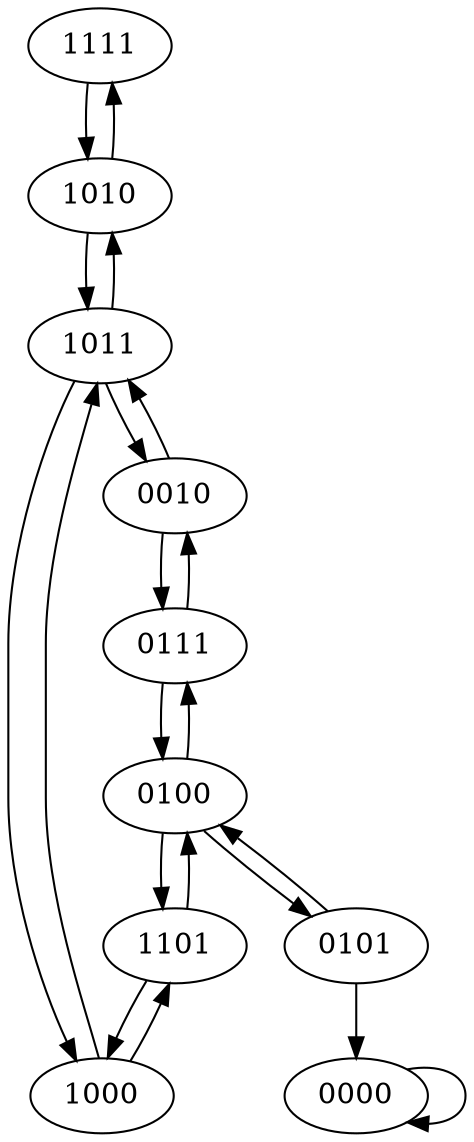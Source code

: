 digraph G {
	1111 -> 1010
	1010 -> 1111
	1010 -> 1011
	1011 -> 1010
	1011 -> 1000
	1011 -> 0010
	1000 -> 1011
	1000 -> 1101
	0010 -> 1011
	0010 -> 0111
	1101 -> 0100
	1101 -> 1000
	0111 -> 0010
	0111 -> 0100
	0100 -> 1101
	0100 -> 0111
	0100 -> 0101
	0101 -> 0100
	0101 -> 0000
	0000 -> 0000
}